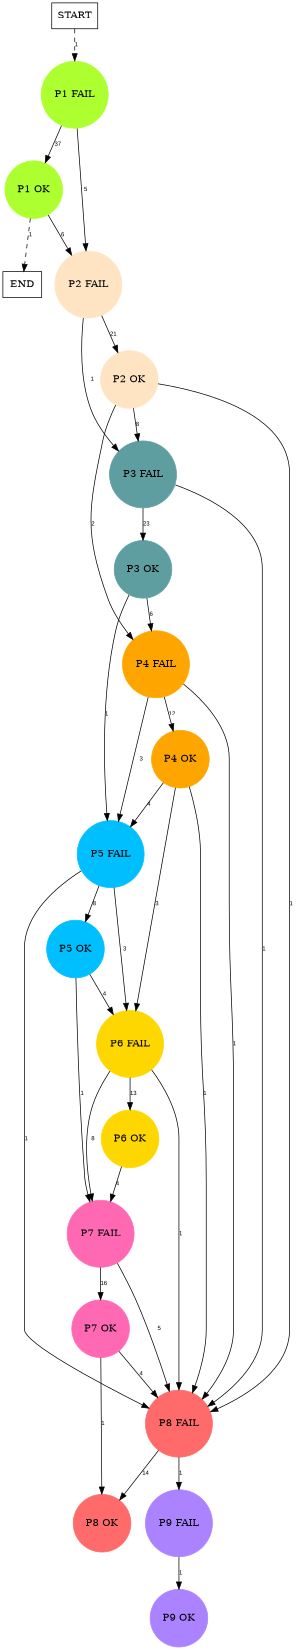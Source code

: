 digraph graphname {
	dpi = 150
	size="16,11!";
	margin = 0;
"P1 FAIL" [shape=circle, color=greenyellow, style=filled]"P1 OK" [shape=circle, color=greenyellow, style=filled]"P2 FAIL" [shape=circle, color=bisque, style=filled]"P2 OK" [shape=circle, color=bisque, style=filled]"P3 FAIL" [shape=circle, color=cadetblue, style=filled]"P3 OK" [shape=circle, color=cadetblue, style=filled]"P4 FAIL" [shape=circle, color=orange, style=filled]"P5 FAIL" [shape=circle, color=deepskyblue, style=filled]"P5 OK" [shape=circle, color=deepskyblue, style=filled]"P4 OK" [shape=circle, color=orange, style=filled]"P6 FAIL" [shape=circle, color=gold, style=filled]"P6 OK" [shape=circle, color=gold, style=filled]"P7 FAIL" [shape=circle, color=hotpink, style=filled]"P7 OK" [shape=circle, color=hotpink, style=filled]"P8 FAIL" [shape=circle, color=indianred1, style=filled]"P8 OK" [shape=circle, color=indianred1, style=filled]"P9 FAIL" [shape=circle, color=mediumpurple1, style=filled]"P9 OK" [shape=circle, color=mediumpurple1, style=filled]"START" [shape=box, fillcolor=white, style=filled, color=black]"END" [shape=box, fillcolor=white, style=filled, color=black]"P1 FAIL" -> "P1 OK" [ label ="37" labelfloat=false fontname="Arial" fontsize=8]
"P1 FAIL" -> "P2 FAIL" [ label ="5" labelfloat=false fontname="Arial" fontsize=8]
"P1 OK" -> "P2 FAIL" [ label ="6" labelfloat=false fontname="Arial" fontsize=8]
"P1 OK" -> "END" [ style = dashed label ="1" labelfloat=false fontname="Arial" fontsize=8]
"P2 FAIL" -> "P2 OK" [ label ="21" labelfloat=false fontname="Arial" fontsize=8]
"P2 FAIL" -> "P3 FAIL" [ label ="1" labelfloat=false fontname="Arial" fontsize=8]
"P2 OK" -> "P3 FAIL" [ label ="8" labelfloat=false fontname="Arial" fontsize=8]
"P2 OK" -> "P4 FAIL" [ label ="2" labelfloat=false fontname="Arial" fontsize=8]
"P2 OK" -> "P8 FAIL" [ label ="1" labelfloat=false fontname="Arial" fontsize=8]
"P3 FAIL" -> "P3 OK" [ label ="23" labelfloat=false fontname="Arial" fontsize=8]
"P3 FAIL" -> "P8 FAIL" [ label ="1" labelfloat=false fontname="Arial" fontsize=8]
"P3 OK" -> "P4 FAIL" [ label ="6" labelfloat=false fontname="Arial" fontsize=8]
"P3 OK" -> "P5 FAIL" [ label ="1" labelfloat=false fontname="Arial" fontsize=8]
"P4 FAIL" -> "P5 FAIL" [ label ="3" labelfloat=false fontname="Arial" fontsize=8]
"P4 FAIL" -> "P4 OK" [ label ="12" labelfloat=false fontname="Arial" fontsize=8]
"P4 FAIL" -> "P8 FAIL" [ label ="1" labelfloat=false fontname="Arial" fontsize=8]
"P5 FAIL" -> "P5 OK" [ label ="8" labelfloat=false fontname="Arial" fontsize=8]
"P5 FAIL" -> "P6 FAIL" [ label ="3" labelfloat=false fontname="Arial" fontsize=8]
"P5 FAIL" -> "P8 FAIL" [ label ="1" labelfloat=false fontname="Arial" fontsize=8]
"P5 OK" -> "P6 FAIL" [ label ="4" labelfloat=false fontname="Arial" fontsize=8]
"P5 OK" -> "P7 FAIL" [ label ="1" labelfloat=false fontname="Arial" fontsize=8]
"P4 OK" -> "P5 FAIL" [ label ="4" labelfloat=false fontname="Arial" fontsize=8]
"P4 OK" -> "P6 FAIL" [ label ="3" labelfloat=false fontname="Arial" fontsize=8]
"P4 OK" -> "P8 FAIL" [ label ="1" labelfloat=false fontname="Arial" fontsize=8]
"P6 FAIL" -> "P6 OK" [ label ="13" labelfloat=false fontname="Arial" fontsize=8]
"P6 FAIL" -> "P7 FAIL" [ label ="8" labelfloat=false fontname="Arial" fontsize=8]
"P6 FAIL" -> "P8 FAIL" [ label ="1" labelfloat=false fontname="Arial" fontsize=8]
"P6 OK" -> "P7 FAIL" [ label ="4" labelfloat=false fontname="Arial" fontsize=8]
"P7 FAIL" -> "P7 OK" [ label ="16" labelfloat=false fontname="Arial" fontsize=8]
"P7 FAIL" -> "P8 FAIL" [ label ="5" labelfloat=false fontname="Arial" fontsize=8]
"P7 OK" -> "P8 FAIL" [ label ="4" labelfloat=false fontname="Arial" fontsize=8]
"P7 OK" -> "P8 OK" [ label ="1" labelfloat=false fontname="Arial" fontsize=8]
"P8 FAIL" -> "P8 OK" [ label ="14" labelfloat=false fontname="Arial" fontsize=8]
"P8 FAIL" -> "P9 FAIL" [ label ="1" labelfloat=false fontname="Arial" fontsize=8]
"P9 FAIL" -> "P9 OK" [ label ="1" labelfloat=false fontname="Arial" fontsize=8]
"START" -> "P1 FAIL" [ style = dashed label ="1" labelfloat=false fontname="Arial" fontsize=8]
}